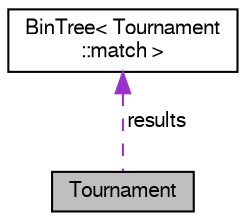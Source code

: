 digraph "Tournament"
{
 // LATEX_PDF_SIZE
  edge [fontname="FreeSans",fontsize="10",labelfontname="FreeSans",labelfontsize="10"];
  node [fontname="FreeSans",fontsize="10",shape=record];
  Node1 [label="Tournament",height=0.2,width=0.4,color="black", fillcolor="grey75", style="filled", fontcolor="black",tooltip="Contiene la información de un torneo y permite hacer operaciones con él."];
  Node2 -> Node1 [dir="back",color="darkorchid3",fontsize="10",style="dashed",label=" results" ];
  Node2 [label="BinTree\< Tournament\l::match \>",height=0.2,width=0.4,color="black", fillcolor="white", style="filled",URL="$class_bin_tree.html",tooltip=" "];
}
